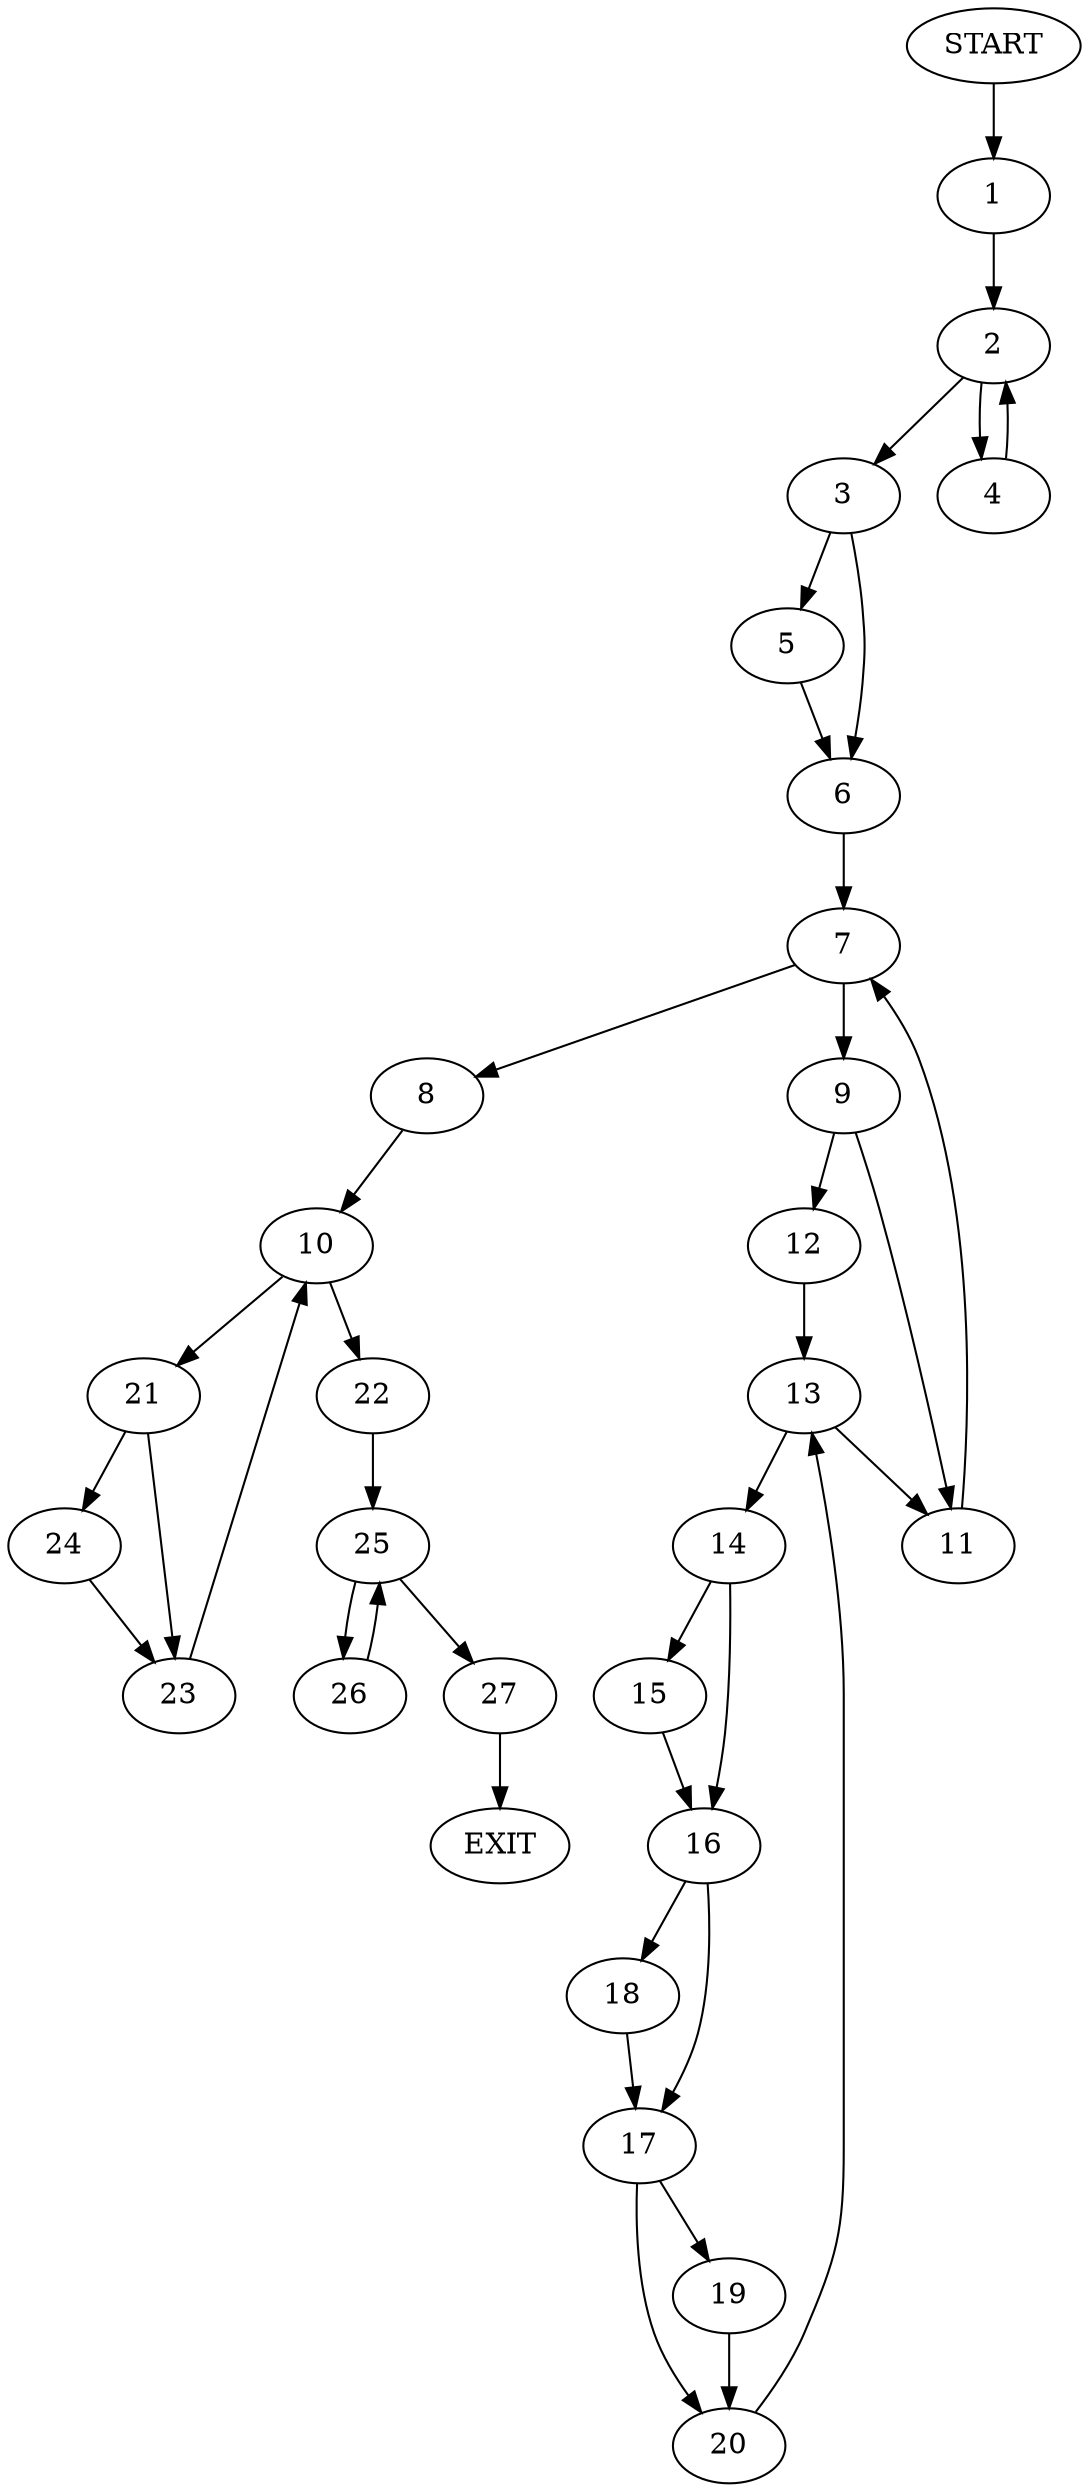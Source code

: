 digraph {
0 [label="START"]
28 [label="EXIT"]
0 -> 1
1 -> 2
2 -> 3
2 -> 4
3 -> 5
3 -> 6
4 -> 2
6 -> 7
5 -> 6
7 -> 8
7 -> 9
8 -> 10
9 -> 11
9 -> 12
11 -> 7
12 -> 13
13 -> 14
13 -> 11
14 -> 15
14 -> 16
16 -> 17
16 -> 18
15 -> 16
18 -> 17
17 -> 19
17 -> 20
19 -> 20
20 -> 13
10 -> 21
10 -> 22
21 -> 23
21 -> 24
22 -> 25
24 -> 23
23 -> 10
25 -> 26
25 -> 27
27 -> 28
26 -> 25
}
